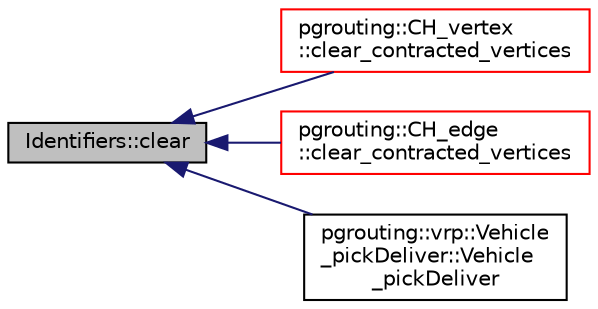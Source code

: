 digraph "Identifiers::clear"
{
  edge [fontname="Helvetica",fontsize="10",labelfontname="Helvetica",labelfontsize="10"];
  node [fontname="Helvetica",fontsize="10",shape=record];
  rankdir="LR";
  Node1 [label="Identifiers::clear",height=0.2,width=0.4,color="black", fillcolor="grey75", style="filled" fontcolor="black"];
  Node1 -> Node2 [dir="back",color="midnightblue",fontsize="10",style="solid",fontname="Helvetica"];
  Node2 [label="pgrouting::CH_vertex\l::clear_contracted_vertices",height=0.2,width=0.4,color="red", fillcolor="white", style="filled",URL="$classpgrouting_1_1CH__vertex.html#ac03a1dab25edb24d961a39195743779f"];
  Node1 -> Node3 [dir="back",color="midnightblue",fontsize="10",style="solid",fontname="Helvetica"];
  Node3 [label="pgrouting::CH_edge\l::clear_contracted_vertices",height=0.2,width=0.4,color="red", fillcolor="white", style="filled",URL="$classpgrouting_1_1CH__edge.html#a85a95ffdce7847255759af3e2d2c1637"];
  Node1 -> Node4 [dir="back",color="midnightblue",fontsize="10",style="solid",fontname="Helvetica"];
  Node4 [label="pgrouting::vrp::Vehicle\l_pickDeliver::Vehicle\l_pickDeliver",height=0.2,width=0.4,color="black", fillcolor="white", style="filled",URL="$classpgrouting_1_1vrp_1_1Vehicle__pickDeliver.html#a2238dbc1013a9d57b52b84bc0a243d8f"];
}
